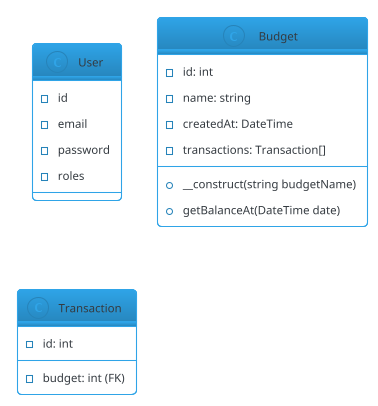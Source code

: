 @startuml
'https://plantuml.com/class-diagram
!theme cerulean-outline
skinparam backgroundColor white
'----------------------------------------------

class User{
        -id
        -email
        -password
        -roles
}

class Budget {

    - id: int
    - name: string
    - createdAt: DateTime
    - transactions: Transaction[]

    + __construct(string budgetName)
    + getBalanceAt(DateTime date)

}

class Transaction {

    - id: int
    - budget: int (FK)
}

@enduml